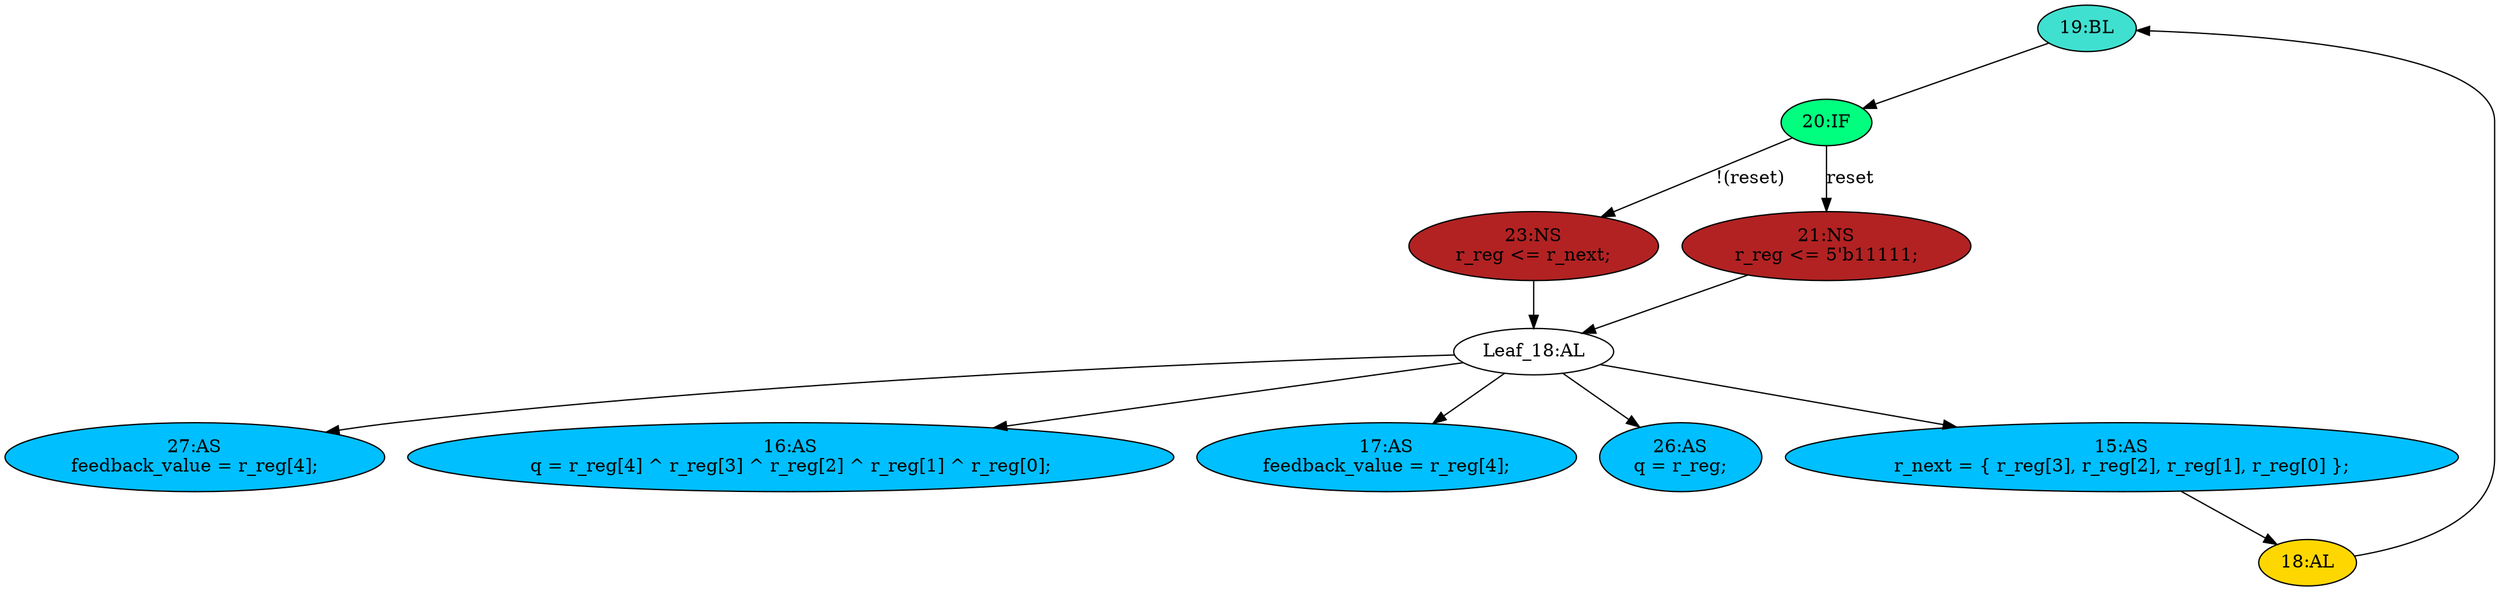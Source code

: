strict digraph "compose( ,  )" {
	node [label="\N"];
	"19:BL"	[ast="<pyverilog.vparser.ast.Block object at 0x7fcc241e0450>",
		fillcolor=turquoise,
		label="19:BL",
		statements="[]",
		style=filled,
		typ=Block];
	"20:IF"	[ast="<pyverilog.vparser.ast.IfStatement object at 0x7fcc241e0a50>",
		fillcolor=springgreen,
		label="20:IF",
		statements="[]",
		style=filled,
		typ=IfStatement];
	"19:BL" -> "20:IF"	[cond="[]",
		lineno=None];
	"23:NS"	[ast="<pyverilog.vparser.ast.NonblockingSubstitution object at 0x7fcc23dd8b10>",
		fillcolor=firebrick,
		label="23:NS
r_reg <= r_next;",
		statements="[<pyverilog.vparser.ast.NonblockingSubstitution object at 0x7fcc23dd8b10>]",
		style=filled,
		typ=NonblockingSubstitution];
	"Leaf_18:AL"	[def_var="['r_reg']",
		label="Leaf_18:AL"];
	"23:NS" -> "Leaf_18:AL"	[cond="[]",
		lineno=None];
	"27:AS"	[ast="<pyverilog.vparser.ast.Assign object at 0x7fcc23dd8810>",
		def_var="['feedback_value']",
		fillcolor=deepskyblue,
		label="27:AS
feedback_value = r_reg[4];",
		statements="[]",
		style=filled,
		typ=Assign,
		use_var="['r_reg']"];
	"Leaf_18:AL" -> "27:AS";
	"16:AS"	[ast="<pyverilog.vparser.ast.Assign object at 0x7fcc24166ad0>",
		def_var="['q']",
		fillcolor=deepskyblue,
		label="16:AS
q = r_reg[4] ^ r_reg[3] ^ r_reg[2] ^ r_reg[1] ^ r_reg[0];",
		statements="[]",
		style=filled,
		typ=Assign,
		use_var="['r_reg', 'r_reg', 'r_reg', 'r_reg', 'r_reg']"];
	"Leaf_18:AL" -> "16:AS";
	"17:AS"	[ast="<pyverilog.vparser.ast.Assign object at 0x7fcc24166550>",
		def_var="['feedback_value']",
		fillcolor=deepskyblue,
		label="17:AS
feedback_value = r_reg[4];",
		statements="[]",
		style=filled,
		typ=Assign,
		use_var="['r_reg']"];
	"Leaf_18:AL" -> "17:AS";
	"26:AS"	[ast="<pyverilog.vparser.ast.Assign object at 0x7fcc23dd8c90>",
		def_var="['q']",
		fillcolor=deepskyblue,
		label="26:AS
q = r_reg;",
		statements="[]",
		style=filled,
		typ=Assign,
		use_var="['r_reg']"];
	"Leaf_18:AL" -> "26:AS";
	"15:AS"	[ast="<pyverilog.vparser.ast.Assign object at 0x7fcc24163ed0>",
		def_var="['r_next']",
		fillcolor=deepskyblue,
		label="15:AS
r_next = { r_reg[3], r_reg[2], r_reg[1], r_reg[0] };",
		statements="[]",
		style=filled,
		typ=Assign,
		use_var="['r_reg', 'r_reg', 'r_reg', 'r_reg']"];
	"Leaf_18:AL" -> "15:AS";
	"20:IF" -> "23:NS"	[cond="['reset']",
		label="!(reset)",
		lineno=20];
	"21:NS"	[ast="<pyverilog.vparser.ast.NonblockingSubstitution object at 0x7fcc241e0890>",
		fillcolor=firebrick,
		label="21:NS
r_reg <= 5'b11111;",
		statements="[<pyverilog.vparser.ast.NonblockingSubstitution object at 0x7fcc241e0890>]",
		style=filled,
		typ=NonblockingSubstitution];
	"20:IF" -> "21:NS"	[cond="['reset']",
		label=reset,
		lineno=20];
	"18:AL"	[ast="<pyverilog.vparser.ast.Always object at 0x7fcc241e0950>",
		clk_sens=True,
		fillcolor=gold,
		label="18:AL",
		sens="['clk']",
		statements="[]",
		style=filled,
		typ=Always,
		use_var="['reset', 'r_next']"];
	"18:AL" -> "19:BL"	[cond="[]",
		lineno=None];
	"15:AS" -> "18:AL";
	"21:NS" -> "Leaf_18:AL"	[cond="[]",
		lineno=None];
}
